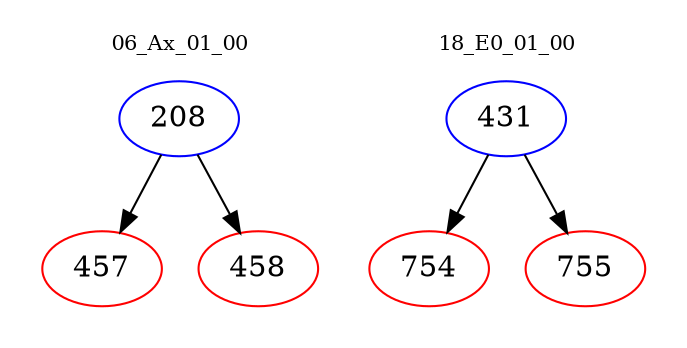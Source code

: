 digraph{
subgraph cluster_0 {
color = white
label = "06_Ax_01_00";
fontsize=10;
T0_208 [label="208", color="blue"]
T0_208 -> T0_457 [color="black"]
T0_457 [label="457", color="red"]
T0_208 -> T0_458 [color="black"]
T0_458 [label="458", color="red"]
}
subgraph cluster_1 {
color = white
label = "18_E0_01_00";
fontsize=10;
T1_431 [label="431", color="blue"]
T1_431 -> T1_754 [color="black"]
T1_754 [label="754", color="red"]
T1_431 -> T1_755 [color="black"]
T1_755 [label="755", color="red"]
}
}
